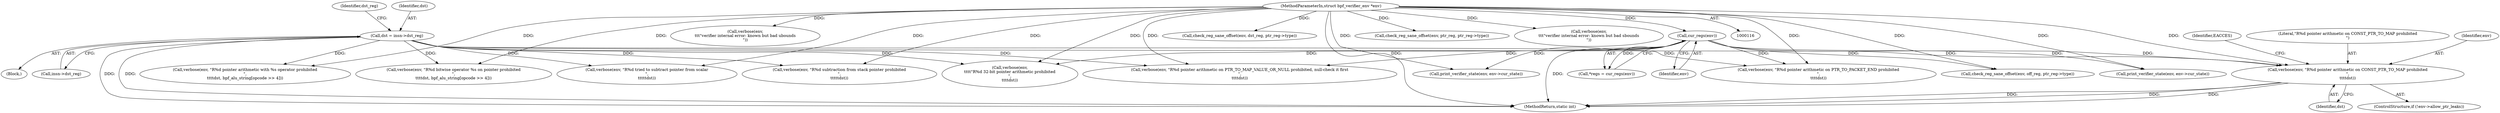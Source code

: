digraph "0_linux_bb7f0f989ca7de1153bd128a40a71709e339fa03@pointer" {
"1000291" [label="(Call,verbose(env, \"R%d pointer arithmetic on CONST_PTR_TO_MAP prohibited\n\",\n\t\t\t\tdst))"];
"1000125" [label="(Call,cur_regs(env))"];
"1000117" [label="(MethodParameterIn,struct bpf_verifier_env *env)"];
"1000191" [label="(Call,dst = insn->dst_reg)"];
"1000234" [label="(Call,verbose(env,\n\t\t\t\"verifier internal error: known but bad ubounds\n\"))"];
"1000121" [label="(Block,)"];
"1000126" [label="(Identifier,env)"];
"1000253" [label="(Call,verbose(env,\n\t\t\t\t\"R%d 32-bit pointer arithmetic prohibited\n\",\n\t\t\t\tdst))"];
"1000193" [label="(Call,insn->dst_reg)"];
"1000291" [label="(Call,verbose(env, \"R%d pointer arithmetic on CONST_PTR_TO_MAP prohibited\n\",\n\t\t\t\tdst))"];
"1000294" [label="(Identifier,dst)"];
"1000197" [label="(Identifier,dst_reg)"];
"1000229" [label="(Call,print_verifier_state(env, env->cur_state))"];
"1000766" [label="(Call,verbose(env, \"R%d pointer arithmetic with %s operator prohibited\n\",\n\t\t\t\tdst, bpf_alu_string[opcode >> 4]))"];
"1000192" [label="(Identifier,dst)"];
"1000780" [label="(Call,check_reg_sane_offset(env, dst_reg, ptr_reg->type))"];
"1000210" [label="(Call,print_verifier_state(env, env->cur_state))"];
"1000292" [label="(Identifier,env)"];
"1000125" [label="(Call,cur_regs(env))"];
"1000272" [label="(Call,verbose(env, \"R%d pointer arithmetic on PTR_TO_MAP_VALUE_OR_NULL prohibited, null-check it first\n\",\n\t\t\t\tdst))"];
"1000557" [label="(Call,verbose(env, \"R%d subtraction from stack pointer prohibited\n\",\n\t\t\t\t\tdst))"];
"1000310" [label="(Call,verbose(env, \"R%d pointer arithmetic on PTR_TO_PACKET_END prohibited\n\",\n\t\t\t\tdst))"];
"1000286" [label="(ControlStructure,if (!env->allow_ptr_leaks))"];
"1000297" [label="(Identifier,EACCES)"];
"1000797" [label="(MethodReturn,static int)"];
"1000191" [label="(Call,dst = insn->dst_reg)"];
"1000293" [label="(Literal,\"R%d pointer arithmetic on CONST_PTR_TO_MAP prohibited\n\")"];
"1000341" [label="(Call,check_reg_sane_offset(env, ptr_reg, ptr_reg->type))"];
"1000123" [label="(Call,*regs = cur_regs(env))"];
"1000748" [label="(Call,verbose(env, \"R%d bitwise operator %s on pointer prohibited\n\",\n\t\t\t\tdst, bpf_alu_string[opcode >> 4]))"];
"1000538" [label="(Call,verbose(env, \"R%d tried to subtract pointer from scalar\n\",\n\t\t\t\t\tdst))"];
"1000215" [label="(Call,verbose(env,\n\t\t\t\"verifier internal error: known but bad sbounds\n\"))"];
"1000117" [label="(MethodParameterIn,struct bpf_verifier_env *env)"];
"1000334" [label="(Call,check_reg_sane_offset(env, off_reg, ptr_reg->type))"];
"1000291" -> "1000286"  [label="AST: "];
"1000291" -> "1000294"  [label="CFG: "];
"1000292" -> "1000291"  [label="AST: "];
"1000293" -> "1000291"  [label="AST: "];
"1000294" -> "1000291"  [label="AST: "];
"1000297" -> "1000291"  [label="CFG: "];
"1000291" -> "1000797"  [label="DDG: "];
"1000291" -> "1000797"  [label="DDG: "];
"1000291" -> "1000797"  [label="DDG: "];
"1000125" -> "1000291"  [label="DDG: "];
"1000117" -> "1000291"  [label="DDG: "];
"1000191" -> "1000291"  [label="DDG: "];
"1000125" -> "1000123"  [label="AST: "];
"1000125" -> "1000126"  [label="CFG: "];
"1000126" -> "1000125"  [label="AST: "];
"1000123" -> "1000125"  [label="CFG: "];
"1000125" -> "1000797"  [label="DDG: "];
"1000125" -> "1000123"  [label="DDG: "];
"1000117" -> "1000125"  [label="DDG: "];
"1000125" -> "1000210"  [label="DDG: "];
"1000125" -> "1000229"  [label="DDG: "];
"1000125" -> "1000253"  [label="DDG: "];
"1000125" -> "1000272"  [label="DDG: "];
"1000125" -> "1000310"  [label="DDG: "];
"1000125" -> "1000334"  [label="DDG: "];
"1000117" -> "1000116"  [label="AST: "];
"1000117" -> "1000797"  [label="DDG: "];
"1000117" -> "1000210"  [label="DDG: "];
"1000117" -> "1000215"  [label="DDG: "];
"1000117" -> "1000229"  [label="DDG: "];
"1000117" -> "1000234"  [label="DDG: "];
"1000117" -> "1000253"  [label="DDG: "];
"1000117" -> "1000272"  [label="DDG: "];
"1000117" -> "1000310"  [label="DDG: "];
"1000117" -> "1000334"  [label="DDG: "];
"1000117" -> "1000341"  [label="DDG: "];
"1000117" -> "1000538"  [label="DDG: "];
"1000117" -> "1000557"  [label="DDG: "];
"1000117" -> "1000748"  [label="DDG: "];
"1000117" -> "1000766"  [label="DDG: "];
"1000117" -> "1000780"  [label="DDG: "];
"1000191" -> "1000121"  [label="AST: "];
"1000191" -> "1000193"  [label="CFG: "];
"1000192" -> "1000191"  [label="AST: "];
"1000193" -> "1000191"  [label="AST: "];
"1000197" -> "1000191"  [label="CFG: "];
"1000191" -> "1000797"  [label="DDG: "];
"1000191" -> "1000797"  [label="DDG: "];
"1000191" -> "1000253"  [label="DDG: "];
"1000191" -> "1000272"  [label="DDG: "];
"1000191" -> "1000310"  [label="DDG: "];
"1000191" -> "1000538"  [label="DDG: "];
"1000191" -> "1000557"  [label="DDG: "];
"1000191" -> "1000748"  [label="DDG: "];
"1000191" -> "1000766"  [label="DDG: "];
}
